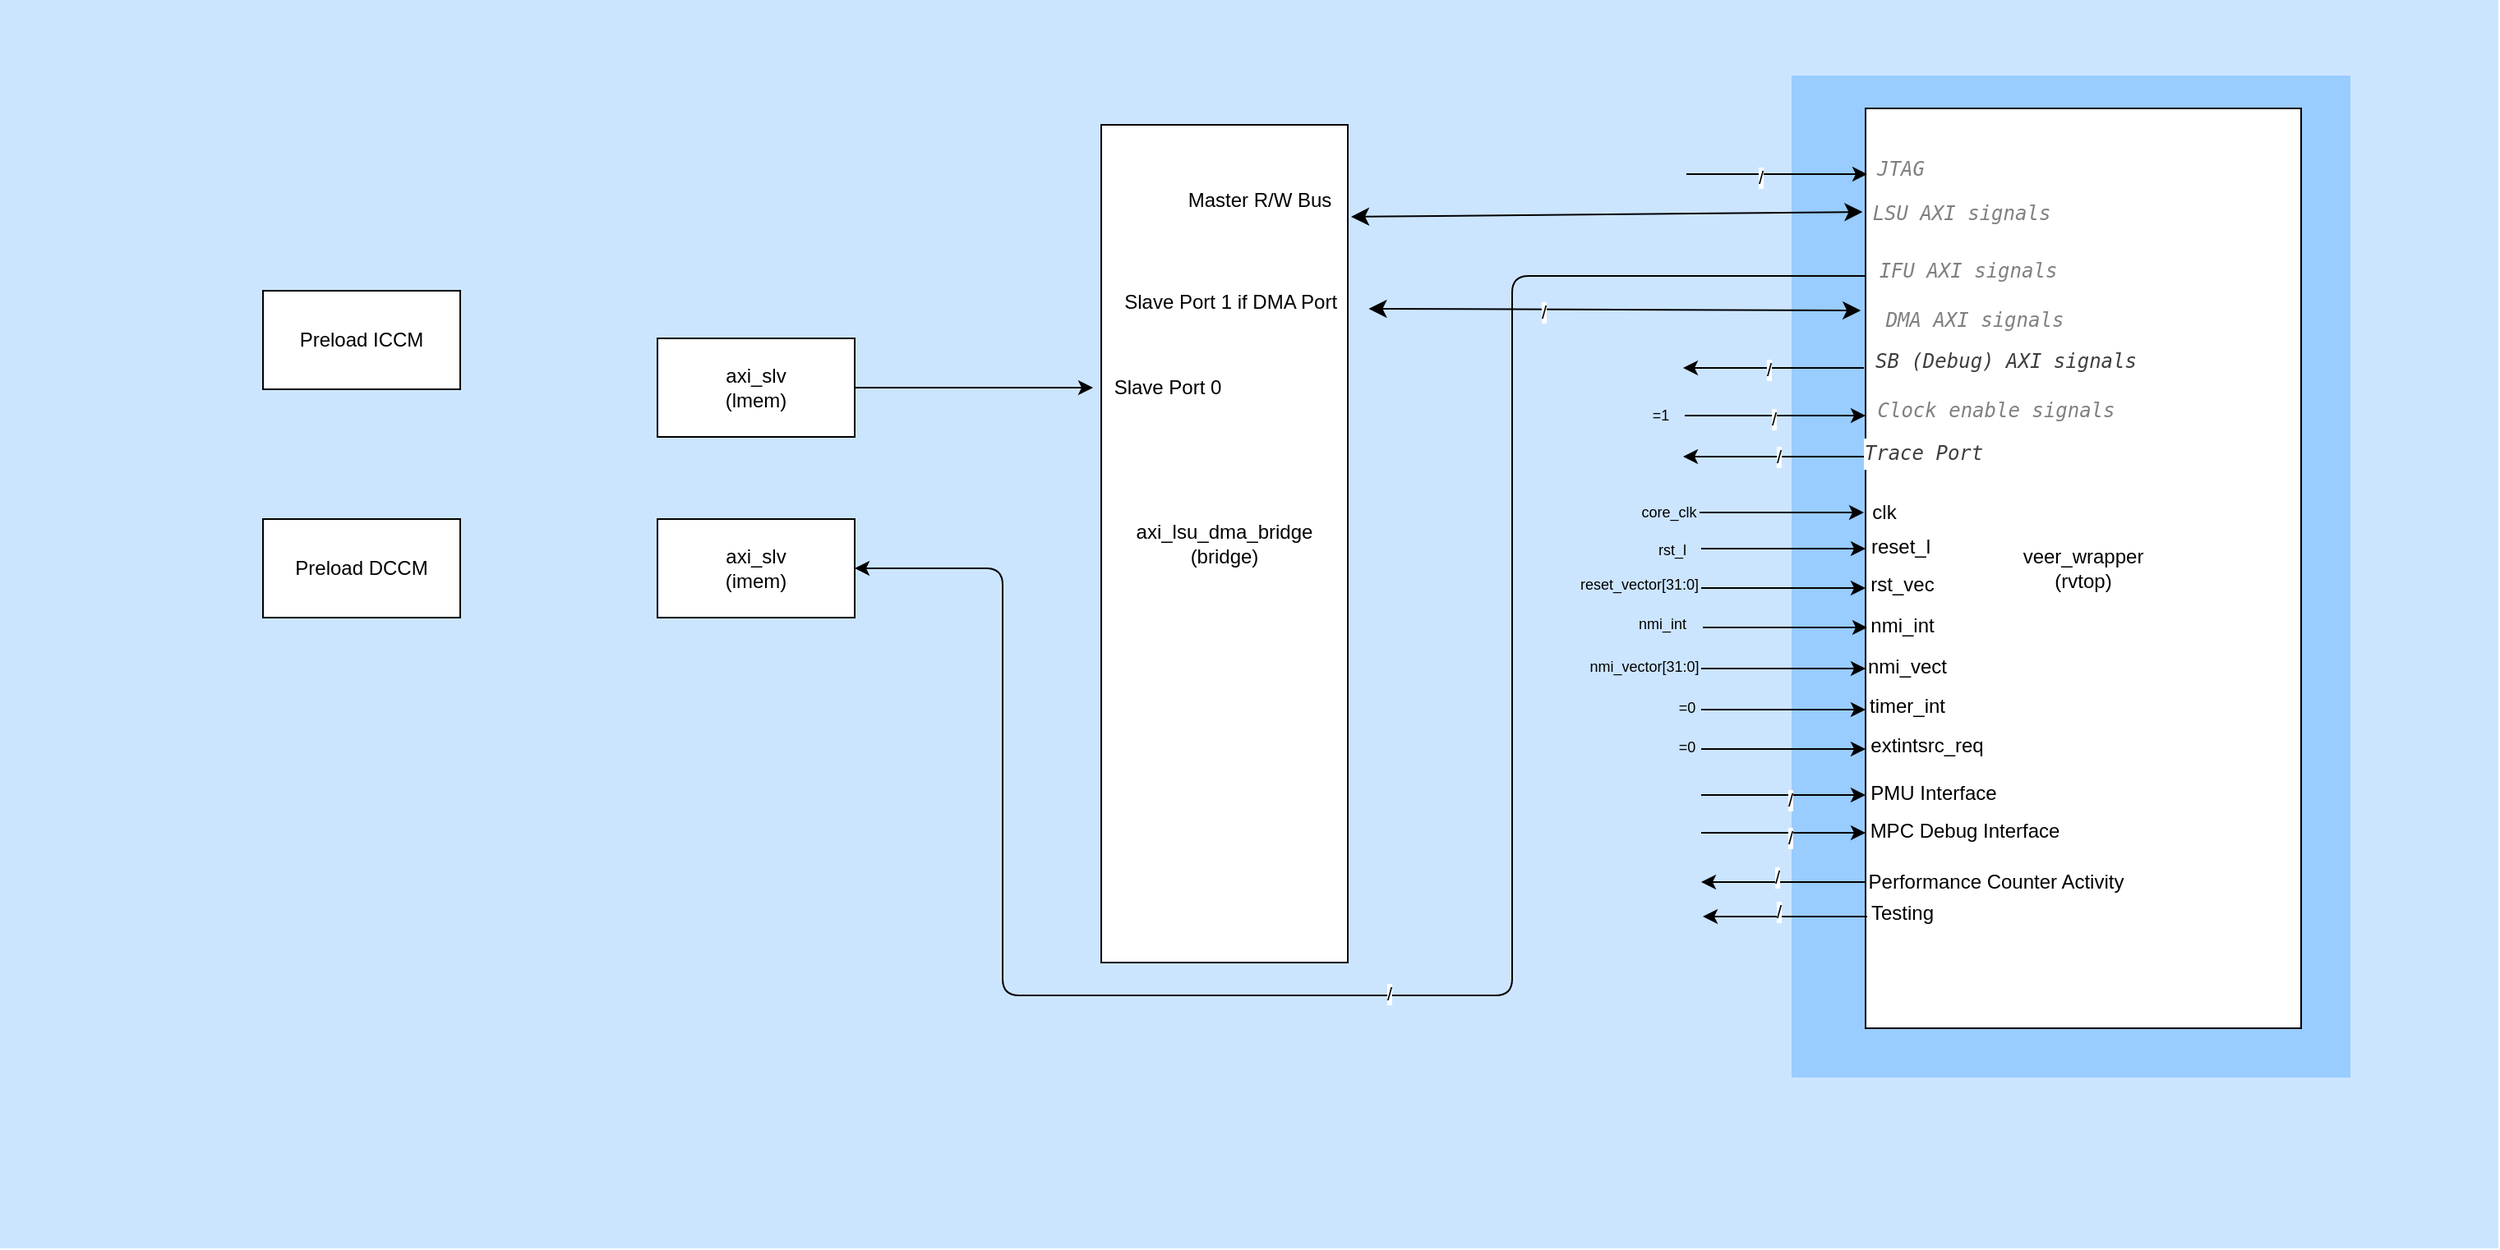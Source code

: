 <mxfile>
    <diagram id="nt68YbS16cfVSnMFpd4P" name="tb_top">
        <mxGraphModel dx="2817" dy="619" grid="1" gridSize="10" guides="1" tooltips="1" connect="1" arrows="1" fold="1" page="1" pageScale="1" pageWidth="850" pageHeight="1100" math="0" shadow="0">
            <root>
                <mxCell id="0"/>
                <mxCell id="1" parent="0"/>
                <mxCell id="86" value="" style="whiteSpace=wrap;html=1;strokeColor=none;fillColor=#CCE5FF;" parent="1" vertex="1">
                    <mxGeometry x="-770" y="34" width="1520" height="760" as="geometry"/>
                </mxCell>
                <mxCell id="70" value="" style="whiteSpace=wrap;html=1;strokeColor=none;fillColor=#99CCFF;" parent="1" vertex="1">
                    <mxGeometry x="320" y="80" width="340" height="610" as="geometry"/>
                </mxCell>
                <mxCell id="2" value="veer_wrapper&lt;div&gt;(rvtop)&lt;/div&gt;" style="whiteSpace=wrap;html=1;" parent="1" vertex="1">
                    <mxGeometry x="365" y="100" width="265" height="560" as="geometry"/>
                </mxCell>
                <mxCell id="6" value="&lt;div style=&quot;color: rgb(36, 41, 46); background-color: rgb(255, 255, 255); font-family: &amp;quot;Droid Sans Mono&amp;quot;, &amp;quot;monospace&amp;quot;, monospace; line-height: 19px; white-space-collapse: preserve;&quot;&gt;&lt;span style=&quot;color: rgb(128, 128, 128); font-style: italic;&quot;&gt;&lt;font style=&quot;font-size: 12px;&quot;&gt;LSU AXI signals&lt;/font&gt;&lt;/span&gt;&lt;/div&gt;" style="text;html=1;align=center;verticalAlign=middle;resizable=0;points=[];autosize=1;strokeColor=none;fillColor=none;" parent="1" vertex="1">
                    <mxGeometry x="358" y="149" width="130" height="30" as="geometry"/>
                </mxCell>
                <mxCell id="8" value="" style="edgeStyle=none;orthogonalLoop=1;jettySize=auto;html=1;entryX=1;entryY=0.5;entryDx=0;entryDy=0;" parent="1" edge="1" target="76">
                    <mxGeometry width="100" relative="1" as="geometry">
                        <mxPoint x="365" y="202" as="sourcePoint"/>
                        <mxPoint x="255" y="202" as="targetPoint"/>
                        <Array as="points">
                            <mxPoint x="150" y="202"/>
                            <mxPoint x="150" y="460"/>
                            <mxPoint x="150" y="640"/>
                            <mxPoint x="-160" y="640"/>
                            <mxPoint x="-160" y="380"/>
                        </Array>
                    </mxGeometry>
                </mxCell>
                <mxCell id="53" value="/" style="edgeLabel;html=1;align=center;verticalAlign=middle;resizable=0;points=[];" parent="8" vertex="1" connectable="0">
                    <mxGeometry x="0.11" y="-1" relative="1" as="geometry">
                        <mxPoint as="offset"/>
                    </mxGeometry>
                </mxCell>
                <mxCell id="9" value="&lt;div style=&quot;color: rgb(36, 41, 46); background-color: rgb(255, 255, 255); font-family: &amp;quot;Droid Sans Mono&amp;quot;, &amp;quot;monospace&amp;quot;, monospace; line-height: 19px; white-space-collapse: preserve;&quot;&gt;&lt;span style=&quot;color: rgb(128, 128, 128); font-style: italic;&quot;&gt;&lt;font style=&quot;font-size: 12px;&quot;&gt;IFU AXI signals&lt;/font&gt;&lt;/span&gt;&lt;/div&gt;" style="text;html=1;align=center;verticalAlign=middle;resizable=0;points=[];autosize=1;strokeColor=none;fillColor=none;" parent="1" vertex="1">
                    <mxGeometry x="362" y="184" width="130" height="30" as="geometry"/>
                </mxCell>
                <mxCell id="11" value="&lt;div style=&quot;color: rgb(36, 41, 46); background-color: rgb(255, 255, 255); font-family: &amp;quot;Droid Sans Mono&amp;quot;, &amp;quot;monospace&amp;quot;, monospace; line-height: 19px; white-space-collapse: preserve;&quot;&gt;&lt;span style=&quot;color: rgb(128, 128, 128); font-style: italic;&quot;&gt;&lt;font style=&quot;font-size: 12px;&quot;&gt;DMA AXI signals&lt;/font&gt;&lt;/span&gt;&lt;/div&gt;" style="text;html=1;align=center;verticalAlign=middle;resizable=0;points=[];autosize=1;strokeColor=none;fillColor=none;" parent="1" vertex="1">
                    <mxGeometry x="366" y="214" width="130" height="30" as="geometry"/>
                </mxCell>
                <mxCell id="12" value="" style="edgeStyle=none;orthogonalLoop=1;jettySize=auto;html=1;" parent="1" edge="1">
                    <mxGeometry width="100" relative="1" as="geometry">
                        <mxPoint x="364" y="258" as="sourcePoint"/>
                        <mxPoint x="254" y="258" as="targetPoint"/>
                        <Array as="points"/>
                    </mxGeometry>
                </mxCell>
                <mxCell id="55" value="/" style="edgeLabel;html=1;align=center;verticalAlign=middle;resizable=0;points=[];" parent="12" vertex="1" connectable="0">
                    <mxGeometry x="0.067" y="1" relative="1" as="geometry">
                        <mxPoint as="offset"/>
                    </mxGeometry>
                </mxCell>
                <mxCell id="13" value="&lt;div style=&quot;color: rgb(36, 41, 46); background-color: rgb(255, 255, 255); font-family: &amp;quot;Droid Sans Mono&amp;quot;, &amp;quot;monospace&amp;quot;, monospace; line-height: 19px; white-space-collapse: preserve;&quot;&gt;&lt;span style=&quot;color: rgb(63, 63, 63); font-style: italic;&quot;&gt;&lt;font style=&quot;font-size: 12px;&quot;&gt;SB (Debug) AXI signals&lt;/font&gt;&lt;/span&gt;&lt;/div&gt;" style="text;html=1;align=center;verticalAlign=middle;resizable=0;points=[];autosize=1;strokeColor=none;fillColor=none;" parent="1" vertex="1">
                    <mxGeometry x="360" y="239" width="180" height="30" as="geometry"/>
                </mxCell>
                <mxCell id="14" value="" style="edgeStyle=none;orthogonalLoop=1;jettySize=auto;html=1;" parent="1" edge="1">
                    <mxGeometry width="100" relative="1" as="geometry">
                        <mxPoint x="264" y="346" as="sourcePoint"/>
                        <mxPoint x="364" y="346" as="targetPoint"/>
                        <Array as="points"/>
                    </mxGeometry>
                </mxCell>
                <mxCell id="15" value="&lt;font style=&quot;font-size: 12px;&quot;&gt;clk&lt;/font&gt;" style="text;html=1;align=center;verticalAlign=middle;resizable=0;points=[];autosize=1;strokeColor=none;fillColor=none;" parent="1" vertex="1">
                    <mxGeometry x="356" y="331" width="40" height="30" as="geometry"/>
                </mxCell>
                <mxCell id="20" value="" style="edgeStyle=none;orthogonalLoop=1;jettySize=auto;html=1;" parent="1" edge="1">
                    <mxGeometry width="100" relative="1" as="geometry">
                        <mxPoint x="265" y="368" as="sourcePoint"/>
                        <mxPoint x="365" y="368" as="targetPoint"/>
                        <Array as="points"/>
                    </mxGeometry>
                </mxCell>
                <mxCell id="21" value="&lt;font style=&quot;font-size: 12px;&quot;&gt;reset_l&lt;/font&gt;" style="text;html=1;align=center;verticalAlign=middle;resizable=0;points=[];autosize=1;strokeColor=none;fillColor=none;" parent="1" vertex="1">
                    <mxGeometry x="356" y="352" width="60" height="30" as="geometry"/>
                </mxCell>
                <mxCell id="22" value="" style="edgeStyle=none;orthogonalLoop=1;jettySize=auto;html=1;" parent="1" edge="1">
                    <mxGeometry width="100" relative="1" as="geometry">
                        <mxPoint x="265" y="392" as="sourcePoint"/>
                        <mxPoint x="365" y="392" as="targetPoint"/>
                        <Array as="points"/>
                    </mxGeometry>
                </mxCell>
                <mxCell id="23" value="&lt;font style=&quot;font-size: 12px;&quot;&gt;rst_vec&lt;/font&gt;" style="text;html=1;align=center;verticalAlign=middle;resizable=0;points=[];autosize=1;strokeColor=none;fillColor=none;" parent="1" vertex="1">
                    <mxGeometry x="357" y="375" width="60" height="30" as="geometry"/>
                </mxCell>
                <mxCell id="24" value="" style="edgeStyle=none;orthogonalLoop=1;jettySize=auto;html=1;" parent="1" edge="1">
                    <mxGeometry width="100" relative="1" as="geometry">
                        <mxPoint x="266" y="416" as="sourcePoint"/>
                        <mxPoint x="366" y="416" as="targetPoint"/>
                        <Array as="points"/>
                    </mxGeometry>
                </mxCell>
                <mxCell id="25" value="&lt;font style=&quot;font-size: 12px;&quot;&gt;nmi_int&lt;/font&gt;" style="text;html=1;align=center;verticalAlign=middle;resizable=0;points=[];autosize=1;strokeColor=none;fillColor=none;" parent="1" vertex="1">
                    <mxGeometry x="357" y="400" width="60" height="30" as="geometry"/>
                </mxCell>
                <mxCell id="26" value="" style="edgeStyle=none;orthogonalLoop=1;jettySize=auto;html=1;" parent="1" edge="1">
                    <mxGeometry width="100" relative="1" as="geometry">
                        <mxPoint x="265" y="441" as="sourcePoint"/>
                        <mxPoint x="365" y="441" as="targetPoint"/>
                        <Array as="points"/>
                    </mxGeometry>
                </mxCell>
                <mxCell id="27" value="&lt;font style=&quot;font-size: 12px;&quot;&gt;nmi_vect&lt;/font&gt;" style="text;html=1;align=center;verticalAlign=middle;resizable=0;points=[];autosize=1;strokeColor=none;fillColor=none;" parent="1" vertex="1">
                    <mxGeometry x="355" y="425" width="70" height="30" as="geometry"/>
                </mxCell>
                <mxCell id="31" value="&lt;font style=&quot;font-size: 9px;&quot;&gt;core_clk&lt;/font&gt;" style="text;html=1;align=center;verticalAlign=middle;resizable=0;points=[];autosize=1;strokeColor=none;fillColor=none;" parent="1" vertex="1">
                    <mxGeometry x="215" y="330" width="60" height="30" as="geometry"/>
                </mxCell>
                <mxCell id="32" value="&lt;font style=&quot;font-size: 9px;&quot;&gt;rst_l&lt;/font&gt;" style="text;html=1;align=center;verticalAlign=middle;resizable=0;points=[];autosize=1;strokeColor=none;fillColor=none;" parent="1" vertex="1">
                    <mxGeometry x="227" y="353" width="40" height="30" as="geometry"/>
                </mxCell>
                <mxCell id="33" value="&lt;font style=&quot;font-size: 9px;&quot;&gt;reset_vector[31:0]&lt;/font&gt;" style="text;html=1;align=center;verticalAlign=middle;resizable=0;points=[];autosize=1;strokeColor=none;fillColor=none;" parent="1" vertex="1">
                    <mxGeometry x="177" y="374" width="100" height="30" as="geometry"/>
                </mxCell>
                <mxCell id="34" value="&lt;font style=&quot;font-size: 9px;&quot;&gt;nmi_int&lt;/font&gt;" style="text;html=1;align=center;verticalAlign=middle;resizable=0;points=[];autosize=1;strokeColor=none;fillColor=none;" parent="1" vertex="1">
                    <mxGeometry x="216" y="398" width="50" height="30" as="geometry"/>
                </mxCell>
                <mxCell id="35" value="&lt;font style=&quot;font-size: 9px;&quot;&gt;nmi_vector[31:0]&lt;/font&gt;" style="text;html=1;align=center;verticalAlign=middle;resizable=0;points=[];autosize=1;strokeColor=none;fillColor=none;" parent="1" vertex="1">
                    <mxGeometry x="185" y="424" width="90" height="30" as="geometry"/>
                </mxCell>
                <mxCell id="37" value="" style="edgeStyle=none;orthogonalLoop=1;jettySize=auto;html=1;" parent="1" edge="1">
                    <mxGeometry width="100" relative="1" as="geometry">
                        <mxPoint x="256" y="140" as="sourcePoint"/>
                        <mxPoint x="366" y="140" as="targetPoint"/>
                        <Array as="points"/>
                    </mxGeometry>
                </mxCell>
                <mxCell id="51" value="/" style="edgeLabel;html=1;align=center;verticalAlign=middle;resizable=0;points=[];" parent="37" vertex="1" connectable="0">
                    <mxGeometry x="-0.179" y="-2" relative="1" as="geometry">
                        <mxPoint as="offset"/>
                    </mxGeometry>
                </mxCell>
                <mxCell id="38" value="&lt;div style=&quot;color: rgb(36, 41, 46); background-color: rgb(255, 255, 255); font-family: &amp;quot;Droid Sans Mono&amp;quot;, &amp;quot;monospace&amp;quot;, monospace; line-height: 19px; white-space-collapse: preserve;&quot;&gt;&lt;span style=&quot;color: rgb(128, 128, 128); font-style: italic;&quot;&gt;&lt;font style=&quot;font-size: 12px;&quot;&gt;JTAG&lt;/font&gt;&lt;/span&gt;&lt;/div&gt;" style="text;html=1;align=center;verticalAlign=middle;resizable=0;points=[];autosize=1;strokeColor=none;fillColor=none;" parent="1" vertex="1">
                    <mxGeometry x="361" y="122" width="50" height="30" as="geometry"/>
                </mxCell>
                <mxCell id="39" value="" style="edgeStyle=none;orthogonalLoop=1;jettySize=auto;html=1;" parent="1" edge="1">
                    <mxGeometry width="100" relative="1" as="geometry">
                        <mxPoint x="255" y="287" as="sourcePoint"/>
                        <mxPoint x="365" y="287" as="targetPoint"/>
                        <Array as="points"/>
                    </mxGeometry>
                </mxCell>
                <mxCell id="56" value="/" style="edgeLabel;html=1;align=center;verticalAlign=middle;resizable=0;points=[];" parent="39" vertex="1" connectable="0">
                    <mxGeometry x="-0.023" y="-2" relative="1" as="geometry">
                        <mxPoint as="offset"/>
                    </mxGeometry>
                </mxCell>
                <mxCell id="40" value="&lt;div style=&quot;color: rgb(36, 41, 46); background-color: rgb(255, 255, 255); font-family: &amp;quot;Droid Sans Mono&amp;quot;, &amp;quot;monospace&amp;quot;, monospace; line-height: 19px; white-space-collapse: preserve;&quot;&gt;&lt;span style=&quot;color: rgb(128, 128, 128); font-style: italic;&quot;&gt;&lt;font style=&quot;font-size: 12px;&quot;&gt;Clock enable signals&lt;/font&gt;&lt;/span&gt;&lt;/div&gt;" style="text;html=1;align=center;verticalAlign=middle;resizable=0;points=[];autosize=1;strokeColor=none;fillColor=none;" parent="1" vertex="1">
                    <mxGeometry x="359" y="269" width="170" height="30" as="geometry"/>
                </mxCell>
                <mxCell id="41" value="&lt;font style=&quot;font-size: 9px;&quot;&gt;=1&lt;/font&gt;" style="text;html=1;align=center;verticalAlign=middle;resizable=0;points=[];autosize=1;strokeColor=none;fillColor=none;" parent="1" vertex="1">
                    <mxGeometry x="225" y="271" width="30" height="30" as="geometry"/>
                </mxCell>
                <mxCell id="42" value="" style="edgeStyle=none;orthogonalLoop=1;jettySize=auto;html=1;" parent="1" edge="1">
                    <mxGeometry width="100" relative="1" as="geometry">
                        <mxPoint x="265" y="466" as="sourcePoint"/>
                        <mxPoint x="365" y="466" as="targetPoint"/>
                        <Array as="points"/>
                    </mxGeometry>
                </mxCell>
                <mxCell id="43" value="&lt;font style=&quot;font-size: 12px;&quot;&gt;timer_int&lt;/font&gt;" style="text;html=1;align=center;verticalAlign=middle;resizable=0;points=[];autosize=1;strokeColor=none;fillColor=none;" parent="1" vertex="1">
                    <mxGeometry x="355" y="449" width="70" height="30" as="geometry"/>
                </mxCell>
                <mxCell id="44" value="&lt;font style=&quot;font-size: 9px;&quot;&gt;=0&lt;/font&gt;" style="text;html=1;align=center;verticalAlign=middle;resizable=0;points=[];autosize=1;strokeColor=none;fillColor=none;" parent="1" vertex="1">
                    <mxGeometry x="241" y="449" width="30" height="30" as="geometry"/>
                </mxCell>
                <mxCell id="45" value="" style="edgeStyle=none;orthogonalLoop=1;jettySize=auto;html=1;" parent="1" edge="1">
                    <mxGeometry width="100" relative="1" as="geometry">
                        <mxPoint x="265" y="490" as="sourcePoint"/>
                        <mxPoint x="365" y="490" as="targetPoint"/>
                        <Array as="points"/>
                    </mxGeometry>
                </mxCell>
                <mxCell id="46" value="&lt;font style=&quot;font-size: 12px;&quot;&gt;extintsrc_req&lt;/font&gt;" style="text;html=1;align=center;verticalAlign=middle;resizable=0;points=[];autosize=1;strokeColor=none;fillColor=none;" parent="1" vertex="1">
                    <mxGeometry x="357" y="473" width="90" height="30" as="geometry"/>
                </mxCell>
                <mxCell id="47" value="&lt;font style=&quot;font-size: 9px;&quot;&gt;=0&lt;/font&gt;" style="text;html=1;align=center;verticalAlign=middle;resizable=0;points=[];autosize=1;strokeColor=none;fillColor=none;" parent="1" vertex="1">
                    <mxGeometry x="241" y="473" width="30" height="30" as="geometry"/>
                </mxCell>
                <mxCell id="49" value="" style="edgeStyle=none;orthogonalLoop=1;jettySize=auto;html=1;" parent="1" edge="1">
                    <mxGeometry width="100" relative="1" as="geometry">
                        <mxPoint x="364" y="312" as="sourcePoint"/>
                        <mxPoint x="254" y="312" as="targetPoint"/>
                        <Array as="points"/>
                    </mxGeometry>
                </mxCell>
                <mxCell id="57" value="/" style="edgeLabel;html=1;align=center;verticalAlign=middle;resizable=0;points=[];" parent="49" vertex="1" connectable="0">
                    <mxGeometry x="-0.058" relative="1" as="geometry">
                        <mxPoint as="offset"/>
                    </mxGeometry>
                </mxCell>
                <mxCell id="50" value="&lt;p style=&quot;color: light-dark(rgb(36, 41, 46), rgb(199, 203, 207)); background-color: light-dark(rgb(255, 255, 255), rgb(18, 18, 18)); font-family: &amp;quot;Droid Sans Mono&amp;quot;, &amp;quot;monospace&amp;quot;, monospace; line-height: 19px; white-space-collapse: preserve;&quot;&gt;&lt;span style=&quot;color: rgb(63, 63, 63); font-style: italic;&quot;&gt;&lt;font style=&quot;font-size: 12px;&quot;&gt;Trace Port&lt;/font&gt;&lt;/span&gt;&lt;/p&gt;" style="text;html=1;align=center;verticalAlign=middle;resizable=0;points=[];autosize=1;strokeColor=none;fillColor=none;" parent="1" vertex="1">
                    <mxGeometry x="350" y="280" width="100" height="60" as="geometry"/>
                </mxCell>
                <mxCell id="58" value="" style="edgeStyle=none;orthogonalLoop=1;jettySize=auto;html=1;" parent="1" edge="1">
                    <mxGeometry width="100" relative="1" as="geometry">
                        <mxPoint x="265" y="541" as="sourcePoint"/>
                        <mxPoint x="365" y="541" as="targetPoint"/>
                        <Array as="points"/>
                    </mxGeometry>
                </mxCell>
                <mxCell id="60" value="/" style="edgeLabel;html=1;align=center;verticalAlign=middle;resizable=0;points=[];" parent="58" vertex="1" connectable="0">
                    <mxGeometry x="0.082" y="-3" relative="1" as="geometry">
                        <mxPoint as="offset"/>
                    </mxGeometry>
                </mxCell>
                <mxCell id="59" value="&lt;font style=&quot;font-size: 12px;&quot;&gt;MPC Debug Interface&lt;/font&gt;" style="text;html=1;align=center;verticalAlign=middle;resizable=0;points=[];autosize=1;strokeColor=none;fillColor=none;" parent="1" vertex="1">
                    <mxGeometry x="355" y="525" width="140" height="30" as="geometry"/>
                </mxCell>
                <mxCell id="61" value="" style="edgeStyle=none;orthogonalLoop=1;jettySize=auto;html=1;" parent="1" edge="1">
                    <mxGeometry width="100" relative="1" as="geometry">
                        <mxPoint x="265" y="518" as="sourcePoint"/>
                        <mxPoint x="365" y="518" as="targetPoint"/>
                        <Array as="points"/>
                    </mxGeometry>
                </mxCell>
                <mxCell id="62" value="/" style="edgeLabel;html=1;align=center;verticalAlign=middle;resizable=0;points=[];" parent="61" vertex="1" connectable="0">
                    <mxGeometry x="0.082" y="-3" relative="1" as="geometry">
                        <mxPoint as="offset"/>
                    </mxGeometry>
                </mxCell>
                <mxCell id="63" value="&lt;font style=&quot;font-size: 12px;&quot;&gt;PMU Interface&lt;/font&gt;" style="text;html=1;align=center;verticalAlign=middle;resizable=0;points=[];autosize=1;strokeColor=none;fillColor=none;" parent="1" vertex="1">
                    <mxGeometry x="356" y="502" width="100" height="30" as="geometry"/>
                </mxCell>
                <mxCell id="64" value="" style="edgeStyle=none;orthogonalLoop=1;jettySize=auto;html=1;" parent="1" edge="1">
                    <mxGeometry width="100" relative="1" as="geometry">
                        <mxPoint x="365" y="571" as="sourcePoint"/>
                        <mxPoint x="265" y="571" as="targetPoint"/>
                        <Array as="points"/>
                    </mxGeometry>
                </mxCell>
                <mxCell id="65" value="/" style="edgeLabel;html=1;align=center;verticalAlign=middle;resizable=0;points=[];" parent="64" vertex="1" connectable="0">
                    <mxGeometry x="0.082" y="-3" relative="1" as="geometry">
                        <mxPoint as="offset"/>
                    </mxGeometry>
                </mxCell>
                <mxCell id="66" value="&lt;font style=&quot;font-size: 12px;&quot;&gt;Performance Counter Activity&lt;/font&gt;" style="text;html=1;align=center;verticalAlign=middle;resizable=0;points=[];autosize=1;strokeColor=none;fillColor=none;" parent="1" vertex="1">
                    <mxGeometry x="354" y="556" width="180" height="30" as="geometry"/>
                </mxCell>
                <mxCell id="67" value="" style="edgeStyle=none;orthogonalLoop=1;jettySize=auto;html=1;" parent="1" edge="1">
                    <mxGeometry width="100" relative="1" as="geometry">
                        <mxPoint x="366" y="592" as="sourcePoint"/>
                        <mxPoint x="266" y="592" as="targetPoint"/>
                        <Array as="points"/>
                    </mxGeometry>
                </mxCell>
                <mxCell id="68" value="/" style="edgeLabel;html=1;align=center;verticalAlign=middle;resizable=0;points=[];" parent="67" vertex="1" connectable="0">
                    <mxGeometry x="0.082" y="-3" relative="1" as="geometry">
                        <mxPoint as="offset"/>
                    </mxGeometry>
                </mxCell>
                <mxCell id="69" value="&lt;font style=&quot;font-size: 12px;&quot;&gt;Testing&lt;/font&gt;" style="text;html=1;align=center;verticalAlign=middle;resizable=0;points=[];autosize=1;strokeColor=none;fillColor=none;" parent="1" vertex="1">
                    <mxGeometry x="357" y="575" width="60" height="30" as="geometry"/>
                </mxCell>
                <mxCell id="71" value="axi_lsu_dma_bridge&lt;div&gt;(bridge)&lt;/div&gt;" style="whiteSpace=wrap;html=1;" parent="1" vertex="1">
                    <mxGeometry x="-100" y="110" width="150" height="510" as="geometry"/>
                </mxCell>
                <mxCell id="75" value="&lt;span style=&quot;color: rgb(0, 0, 0); text-wrap-mode: nowrap;&quot;&gt;axi_slv&lt;/span&gt;&lt;div style=&quot;text-wrap-mode: nowrap;&quot;&gt;(lmem)&lt;/div&gt;" style="whiteSpace=wrap;html=1;" parent="1" vertex="1">
                    <mxGeometry x="-370" y="240" width="120" height="60" as="geometry"/>
                </mxCell>
                <mxCell id="76" value="&lt;span style=&quot;color: rgb(0, 0, 0); text-wrap-mode: nowrap;&quot;&gt;axi_slv&lt;/span&gt;&lt;div style=&quot;text-wrap-mode: nowrap;&quot;&gt;(imem)&lt;/div&gt;" style="whiteSpace=wrap;html=1;" parent="1" vertex="1">
                    <mxGeometry x="-370" y="350" width="120" height="60" as="geometry"/>
                </mxCell>
                <mxCell id="77" value="&lt;span style=&quot;text-wrap-mode: nowrap;&quot;&gt;Preload ICCM&lt;/span&gt;" style="whiteSpace=wrap;html=1;" parent="1" vertex="1">
                    <mxGeometry x="-610" y="211" width="120" height="60" as="geometry"/>
                </mxCell>
                <mxCell id="78" value="&lt;span style=&quot;text-wrap-mode: nowrap;&quot;&gt;Preload DCCM&lt;/span&gt;" style="whiteSpace=wrap;html=1;" parent="1" vertex="1">
                    <mxGeometry x="-610" y="350" width="120" height="60" as="geometry"/>
                </mxCell>
                <mxCell id="80" value="" style="edgeStyle=none;html=1;" parent="1" source="75" target="79" edge="1">
                    <mxGeometry relative="1" as="geometry"/>
                </mxCell>
                <mxCell id="79" value="&lt;font style=&quot;font-size: 12px;&quot;&gt;Slave Port 0&lt;/font&gt;" style="text;html=1;align=center;verticalAlign=middle;resizable=0;points=[];autosize=1;strokeColor=none;fillColor=none;" parent="1" vertex="1">
                    <mxGeometry x="-105" y="255" width="90" height="30" as="geometry"/>
                </mxCell>
                <mxCell id="81" value="&lt;font style=&quot;font-size: 12px;&quot;&gt;Slave Port 1 if DMA Port&amp;nbsp;&lt;/font&gt;" style="text;html=1;align=center;verticalAlign=middle;resizable=0;points=[];autosize=1;strokeColor=none;fillColor=none;" parent="1" vertex="1">
                    <mxGeometry x="-100" y="203" width="160" height="30" as="geometry"/>
                </mxCell>
                <mxCell id="82" value="" style="edgeStyle=none;orthogonalLoop=1;jettySize=auto;html=1;endArrow=classic;startArrow=classic;endSize=8;startSize=8;exitX=1.017;exitY=0.633;exitDx=0;exitDy=0;exitPerimeter=0;entryX=-0.03;entryY=0.3;entryDx=0;entryDy=0;entryPerimeter=0;" parent="1" source="81" target="11" edge="1">
                    <mxGeometry width="100" relative="1" as="geometry">
                        <mxPoint x="60" y="230" as="sourcePoint"/>
                        <mxPoint x="200" y="230" as="targetPoint"/>
                        <Array as="points"/>
                    </mxGeometry>
                </mxCell>
                <mxCell id="83" value="/" style="edgeLabel;html=1;align=center;verticalAlign=middle;resizable=0;points=[];" parent="82" vertex="1" connectable="0">
                    <mxGeometry x="-0.289" y="-1" relative="1" as="geometry">
                        <mxPoint as="offset"/>
                    </mxGeometry>
                </mxCell>
                <mxCell id="84" value="" style="edgeStyle=none;orthogonalLoop=1;jettySize=auto;html=1;endArrow=classic;startArrow=classic;endSize=8;startSize=8;entryX=0.04;entryY=0.467;entryDx=0;entryDy=0;entryPerimeter=0;exitX=1.009;exitY=0.833;exitDx=0;exitDy=0;exitPerimeter=0;" parent="1" source="85" target="6" edge="1">
                    <mxGeometry width="100" relative="1" as="geometry">
                        <mxPoint x="120" y="170" as="sourcePoint"/>
                        <mxPoint x="220" y="170" as="targetPoint"/>
                        <Array as="points"/>
                    </mxGeometry>
                </mxCell>
                <mxCell id="85" value="&lt;font style=&quot;font-size: 12px;&quot;&gt;Master R/W Bus&lt;/font&gt;" style="text;html=1;align=center;verticalAlign=middle;resizable=0;points=[];autosize=1;strokeColor=none;fillColor=none;" parent="1" vertex="1">
                    <mxGeometry x="-59" y="141" width="110" height="30" as="geometry"/>
                </mxCell>
            </root>
        </mxGraphModel>
    </diagram>
</mxfile>